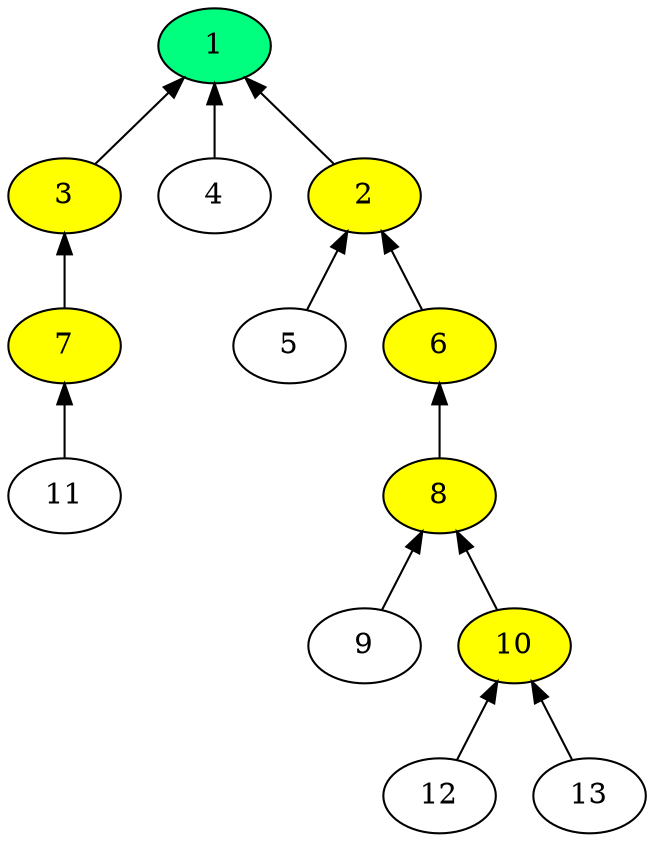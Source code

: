 digraph time_source_tree {
  rankdir="BT";
  "2" -> "1";
  "3" -> "1";
  "4" -> "1";
  "5" -> "2";
  "6" -> "2";
  "7" -> "3";
  "8" -> "6";
  "9" -> "8";
  "10" -> "8";
  "11" -> "7";
  "12" -> "10";
  "13" -> "10";
  "1" [fillcolor="yellow" style="filled"];
  "2" [fillcolor="yellow" style="filled"];
  "3" [fillcolor="yellow" style="filled"];
  "6" [fillcolor="yellow" style="filled"];
  "7" [fillcolor="yellow" style="filled"];
  "8" [fillcolor="yellow" style="filled"];
  "10" [fillcolor="yellow" style="filled"];
  "1" [rank="source" fillcolor="#00FF7F" style="filled"];
}
